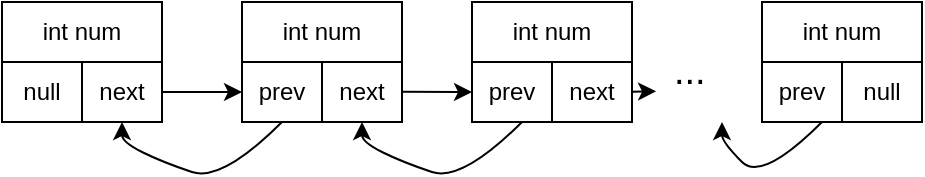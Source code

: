 <mxfile version="24.0.1" type="device">
  <diagram name="Page-1" id="Cs9vw5Ktf14BlawA6VTc">
    <mxGraphModel dx="819" dy="424" grid="1" gridSize="10" guides="1" tooltips="1" connect="1" arrows="1" fold="1" page="1" pageScale="1" pageWidth="850" pageHeight="1100" math="0" shadow="0">
      <root>
        <mxCell id="0" />
        <mxCell id="1" parent="0" />
        <mxCell id="GC4EssvMLEGWsdXupa-V-1" value="int num" style="rounded=0;whiteSpace=wrap;html=1;" vertex="1" parent="1">
          <mxGeometry x="110" y="200" width="80" height="30" as="geometry" />
        </mxCell>
        <mxCell id="GC4EssvMLEGWsdXupa-V-2" value="null" style="rounded=0;whiteSpace=wrap;html=1;" vertex="1" parent="1">
          <mxGeometry x="110" y="230" width="40" height="30" as="geometry" />
        </mxCell>
        <mxCell id="GC4EssvMLEGWsdXupa-V-3" value="next" style="rounded=0;whiteSpace=wrap;html=1;" vertex="1" parent="1">
          <mxGeometry x="150" y="230" width="40" height="30" as="geometry" />
        </mxCell>
        <mxCell id="GC4EssvMLEGWsdXupa-V-4" value="int num" style="rounded=0;whiteSpace=wrap;html=1;" vertex="1" parent="1">
          <mxGeometry x="230" y="200" width="80" height="30" as="geometry" />
        </mxCell>
        <mxCell id="GC4EssvMLEGWsdXupa-V-5" value="prev" style="rounded=0;whiteSpace=wrap;html=1;" vertex="1" parent="1">
          <mxGeometry x="230" y="230" width="40" height="30" as="geometry" />
        </mxCell>
        <mxCell id="GC4EssvMLEGWsdXupa-V-6" value="next" style="rounded=0;whiteSpace=wrap;html=1;" vertex="1" parent="1">
          <mxGeometry x="270" y="230" width="40" height="30" as="geometry" />
        </mxCell>
        <mxCell id="GC4EssvMLEGWsdXupa-V-7" value="int num" style="rounded=0;whiteSpace=wrap;html=1;" vertex="1" parent="1">
          <mxGeometry x="345" y="200" width="80" height="30" as="geometry" />
        </mxCell>
        <mxCell id="GC4EssvMLEGWsdXupa-V-8" value="prev" style="rounded=0;whiteSpace=wrap;html=1;" vertex="1" parent="1">
          <mxGeometry x="345" y="230" width="40" height="30" as="geometry" />
        </mxCell>
        <mxCell id="GC4EssvMLEGWsdXupa-V-9" value="next" style="rounded=0;whiteSpace=wrap;html=1;" vertex="1" parent="1">
          <mxGeometry x="385" y="230" width="40" height="30" as="geometry" />
        </mxCell>
        <mxCell id="GC4EssvMLEGWsdXupa-V-10" value="&lt;font style=&quot;font-size: 19px;&quot;&gt;...&lt;/font&gt;" style="text;strokeColor=none;fillColor=none;align=left;verticalAlign=middle;spacingLeft=4;spacingRight=4;overflow=hidden;points=[[0,0.5],[1,0.5]];portConstraint=eastwest;rotatable=0;whiteSpace=wrap;html=1;" vertex="1" parent="1">
          <mxGeometry x="440" y="220" width="80" height="30" as="geometry" />
        </mxCell>
        <mxCell id="GC4EssvMLEGWsdXupa-V-11" value="int num" style="rounded=0;whiteSpace=wrap;html=1;" vertex="1" parent="1">
          <mxGeometry x="490" y="200" width="80" height="30" as="geometry" />
        </mxCell>
        <mxCell id="GC4EssvMLEGWsdXupa-V-12" value="prev" style="rounded=0;whiteSpace=wrap;html=1;" vertex="1" parent="1">
          <mxGeometry x="490" y="230" width="40" height="30" as="geometry" />
        </mxCell>
        <mxCell id="GC4EssvMLEGWsdXupa-V-13" value="null" style="rounded=0;whiteSpace=wrap;html=1;" vertex="1" parent="1">
          <mxGeometry x="530" y="230" width="40" height="30" as="geometry" />
        </mxCell>
        <mxCell id="GC4EssvMLEGWsdXupa-V-14" value="" style="curved=1;endArrow=classic;html=1;rounded=0;exitX=0.5;exitY=1;exitDx=0;exitDy=0;entryX=0.5;entryY=1;entryDx=0;entryDy=0;" edge="1" parent="1" source="GC4EssvMLEGWsdXupa-V-5" target="GC4EssvMLEGWsdXupa-V-3">
          <mxGeometry width="50" height="50" relative="1" as="geometry">
            <mxPoint x="250.72" y="274.44" as="sourcePoint" />
            <mxPoint x="160" y="270" as="targetPoint" />
            <Array as="points">
              <mxPoint x="220" y="290" />
              <mxPoint x="190" y="280" />
              <mxPoint x="170" y="270" />
            </Array>
          </mxGeometry>
        </mxCell>
        <mxCell id="GC4EssvMLEGWsdXupa-V-16" value="" style="curved=1;endArrow=classic;html=1;rounded=0;exitX=0.5;exitY=1;exitDx=0;exitDy=0;entryX=0.5;entryY=1;entryDx=0;entryDy=0;" edge="1" parent="1">
          <mxGeometry width="50" height="50" relative="1" as="geometry">
            <mxPoint x="370" y="260" as="sourcePoint" />
            <mxPoint x="290" y="260" as="targetPoint" />
            <Array as="points">
              <mxPoint x="340" y="290" />
              <mxPoint x="310" y="280" />
              <mxPoint x="290" y="270" />
            </Array>
          </mxGeometry>
        </mxCell>
        <mxCell id="GC4EssvMLEGWsdXupa-V-17" value="" style="endArrow=classic;html=1;rounded=0;exitX=1;exitY=0.5;exitDx=0;exitDy=0;entryX=0;entryY=0.5;entryDx=0;entryDy=0;" edge="1" parent="1" source="GC4EssvMLEGWsdXupa-V-3" target="GC4EssvMLEGWsdXupa-V-5">
          <mxGeometry width="50" height="50" relative="1" as="geometry">
            <mxPoint x="220" y="300" as="sourcePoint" />
            <mxPoint x="270" y="250" as="targetPoint" />
          </mxGeometry>
        </mxCell>
        <mxCell id="GC4EssvMLEGWsdXupa-V-18" value="" style="endArrow=classic;html=1;rounded=0;exitX=1;exitY=0.5;exitDx=0;exitDy=0;entryX=0;entryY=0.5;entryDx=0;entryDy=0;" edge="1" parent="1" target="GC4EssvMLEGWsdXupa-V-8">
          <mxGeometry width="50" height="50" relative="1" as="geometry">
            <mxPoint x="310" y="244.83" as="sourcePoint" />
            <mxPoint x="340" y="245" as="targetPoint" />
          </mxGeometry>
        </mxCell>
        <mxCell id="GC4EssvMLEGWsdXupa-V-19" value="" style="endArrow=classic;html=1;rounded=0;exitX=1;exitY=0.5;exitDx=0;exitDy=0;entryX=-0.037;entryY=0.822;entryDx=0;entryDy=0;entryPerimeter=0;" edge="1" parent="1" target="GC4EssvMLEGWsdXupa-V-10">
          <mxGeometry width="50" height="50" relative="1" as="geometry">
            <mxPoint x="425" y="244.83" as="sourcePoint" />
            <mxPoint x="460" y="245" as="targetPoint" />
          </mxGeometry>
        </mxCell>
        <mxCell id="GC4EssvMLEGWsdXupa-V-20" value="" style="curved=1;endArrow=classic;html=1;rounded=0;exitX=0.5;exitY=1;exitDx=0;exitDy=0;" edge="1" parent="1">
          <mxGeometry width="50" height="50" relative="1" as="geometry">
            <mxPoint x="520" y="260" as="sourcePoint" />
            <mxPoint x="470" y="260" as="targetPoint" />
            <Array as="points">
              <mxPoint x="490" y="290" />
              <mxPoint x="470" y="270" />
            </Array>
          </mxGeometry>
        </mxCell>
      </root>
    </mxGraphModel>
  </diagram>
</mxfile>
